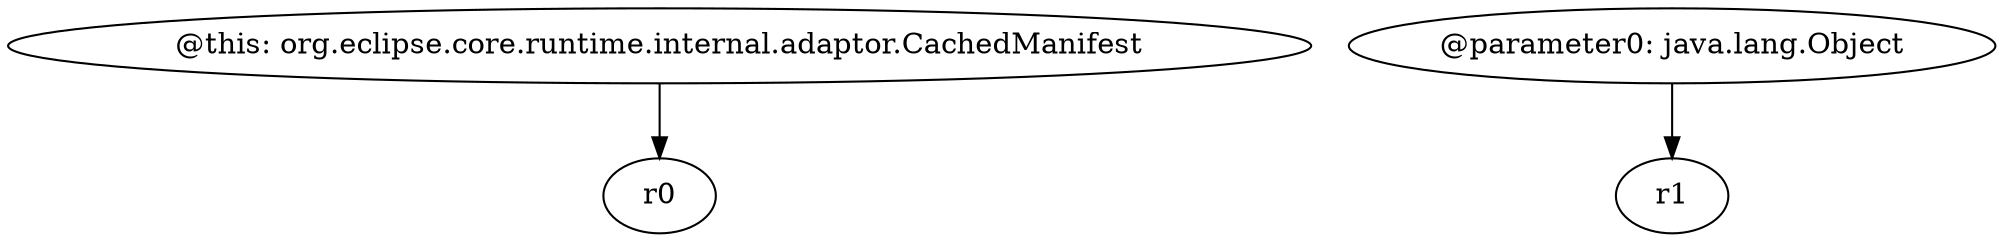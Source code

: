 digraph g {
0[label="@this: org.eclipse.core.runtime.internal.adaptor.CachedManifest"]
1[label="r0"]
0->1[label=""]
2[label="@parameter0: java.lang.Object"]
3[label="r1"]
2->3[label=""]
}